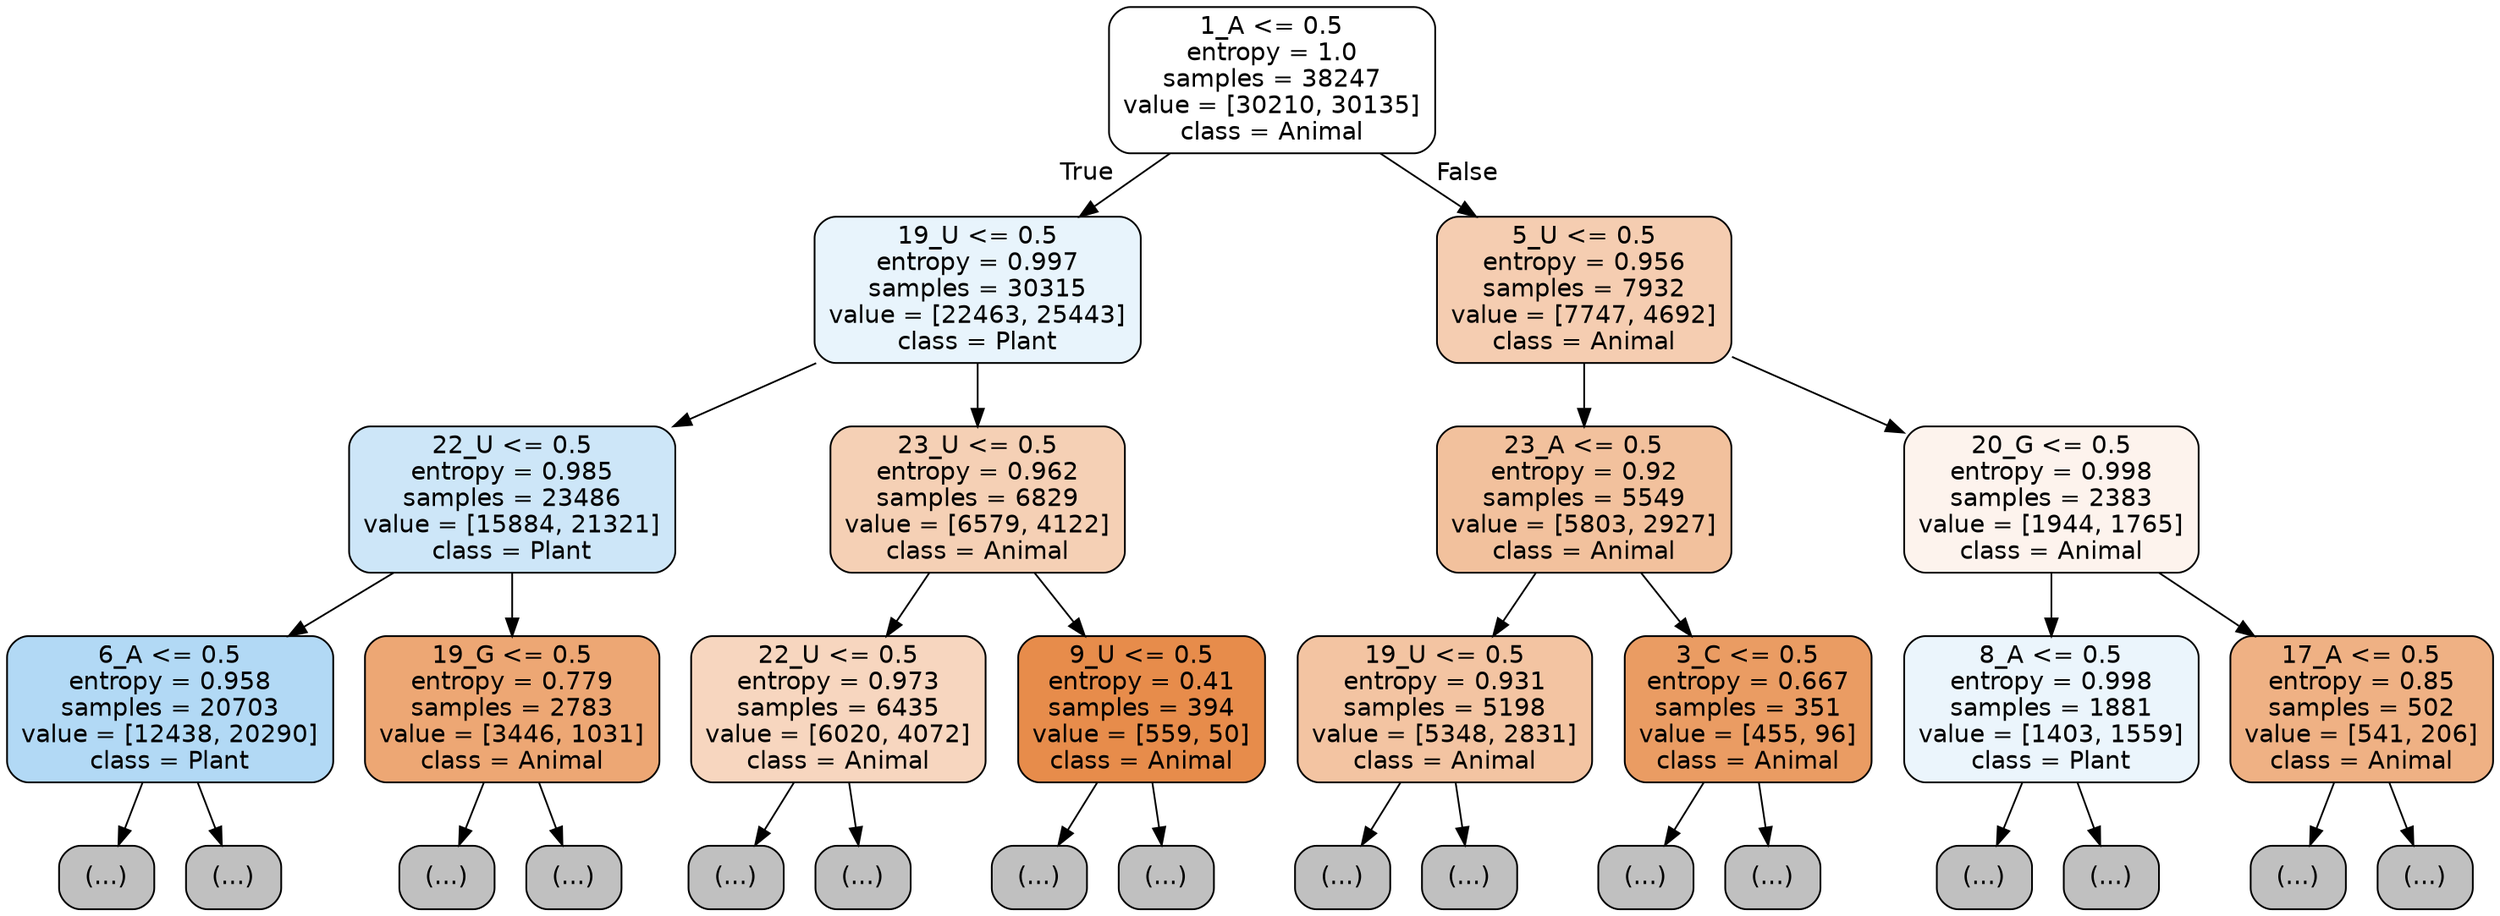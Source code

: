 digraph Tree {
node [shape=box, style="filled, rounded", color="black", fontname="helvetica"] ;
edge [fontname="helvetica"] ;
0 [label="1_A <= 0.5\nentropy = 1.0\nsamples = 38247\nvalue = [30210, 30135]\nclass = Animal", fillcolor="#ffffff"] ;
1 [label="19_U <= 0.5\nentropy = 0.997\nsamples = 30315\nvalue = [22463, 25443]\nclass = Plant", fillcolor="#e8f4fc"] ;
0 -> 1 [labeldistance=2.5, labelangle=45, headlabel="True"] ;
2 [label="22_U <= 0.5\nentropy = 0.985\nsamples = 23486\nvalue = [15884, 21321]\nclass = Plant", fillcolor="#cde6f8"] ;
1 -> 2 ;
3 [label="6_A <= 0.5\nentropy = 0.958\nsamples = 20703\nvalue = [12438, 20290]\nclass = Plant", fillcolor="#b2d9f5"] ;
2 -> 3 ;
4 [label="(...)", fillcolor="#C0C0C0"] ;
3 -> 4 ;
6527 [label="(...)", fillcolor="#C0C0C0"] ;
3 -> 6527 ;
8546 [label="19_G <= 0.5\nentropy = 0.779\nsamples = 2783\nvalue = [3446, 1031]\nclass = Animal", fillcolor="#eda774"] ;
2 -> 8546 ;
8547 [label="(...)", fillcolor="#C0C0C0"] ;
8546 -> 8547 ;
9248 [label="(...)", fillcolor="#C0C0C0"] ;
8546 -> 9248 ;
9689 [label="23_U <= 0.5\nentropy = 0.962\nsamples = 6829\nvalue = [6579, 4122]\nclass = Animal", fillcolor="#f5d0b5"] ;
1 -> 9689 ;
9690 [label="22_U <= 0.5\nentropy = 0.973\nsamples = 6435\nvalue = [6020, 4072]\nclass = Animal", fillcolor="#f7d6bf"] ;
9689 -> 9690 ;
9691 [label="(...)", fillcolor="#C0C0C0"] ;
9690 -> 9691 ;
12518 [label="(...)", fillcolor="#C0C0C0"] ;
9690 -> 12518 ;
12845 [label="9_U <= 0.5\nentropy = 0.41\nsamples = 394\nvalue = [559, 50]\nclass = Animal", fillcolor="#e78c4b"] ;
9689 -> 12845 ;
12846 [label="(...)", fillcolor="#C0C0C0"] ;
12845 -> 12846 ;
12947 [label="(...)", fillcolor="#C0C0C0"] ;
12845 -> 12947 ;
12990 [label="5_U <= 0.5\nentropy = 0.956\nsamples = 7932\nvalue = [7747, 4692]\nclass = Animal", fillcolor="#f5cdb1"] ;
0 -> 12990 [labeldistance=2.5, labelangle=-45, headlabel="False"] ;
12991 [label="23_A <= 0.5\nentropy = 0.92\nsamples = 5549\nvalue = [5803, 2927]\nclass = Animal", fillcolor="#f2c19d"] ;
12990 -> 12991 ;
12992 [label="19_U <= 0.5\nentropy = 0.931\nsamples = 5198\nvalue = [5348, 2831]\nclass = Animal", fillcolor="#f3c4a2"] ;
12991 -> 12992 ;
12993 [label="(...)", fillcolor="#C0C0C0"] ;
12992 -> 12993 ;
15164 [label="(...)", fillcolor="#C0C0C0"] ;
12992 -> 15164 ;
15873 [label="3_C <= 0.5\nentropy = 0.667\nsamples = 351\nvalue = [455, 96]\nclass = Animal", fillcolor="#ea9c63"] ;
12991 -> 15873 ;
15874 [label="(...)", fillcolor="#C0C0C0"] ;
15873 -> 15874 ;
15981 [label="(...)", fillcolor="#C0C0C0"] ;
15873 -> 15981 ;
16014 [label="20_G <= 0.5\nentropy = 0.998\nsamples = 2383\nvalue = [1944, 1765]\nclass = Animal", fillcolor="#fdf3ed"] ;
12990 -> 16014 ;
16015 [label="8_A <= 0.5\nentropy = 0.998\nsamples = 1881\nvalue = [1403, 1559]\nclass = Plant", fillcolor="#ebf5fc"] ;
16014 -> 16015 ;
16016 [label="(...)", fillcolor="#C0C0C0"] ;
16015 -> 16016 ;
16633 [label="(...)", fillcolor="#C0C0C0"] ;
16015 -> 16633 ;
16840 [label="17_A <= 0.5\nentropy = 0.85\nsamples = 502\nvalue = [541, 206]\nclass = Animal", fillcolor="#efb184"] ;
16014 -> 16840 ;
16841 [label="(...)", fillcolor="#C0C0C0"] ;
16840 -> 16841 ;
17006 [label="(...)", fillcolor="#C0C0C0"] ;
16840 -> 17006 ;
}